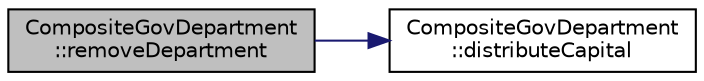 digraph "CompositeGovDepartment::removeDepartment"
{
 // LATEX_PDF_SIZE
  edge [fontname="Helvetica",fontsize="10",labelfontname="Helvetica",labelfontsize="10"];
  node [fontname="Helvetica",fontsize="10",shape=record];
  rankdir="LR";
  Node1 [label="CompositeGovDepartment\l::removeDepartment",height=0.2,width=0.4,color="black", fillcolor="grey75", style="filled", fontcolor="black",tooltip="Removes a department from the composite."];
  Node1 -> Node2 [color="midnightblue",fontsize="10",style="solid",fontname="Helvetica"];
  Node2 [label="CompositeGovDepartment\l::distributeCapital",height=0.2,width=0.4,color="black", fillcolor="white", style="filled",URL="$classCompositeGovDepartment.html#ab1e087e347b399b729f7368192ad0f56",tooltip="Distributes capital equally among all child departments."];
}
